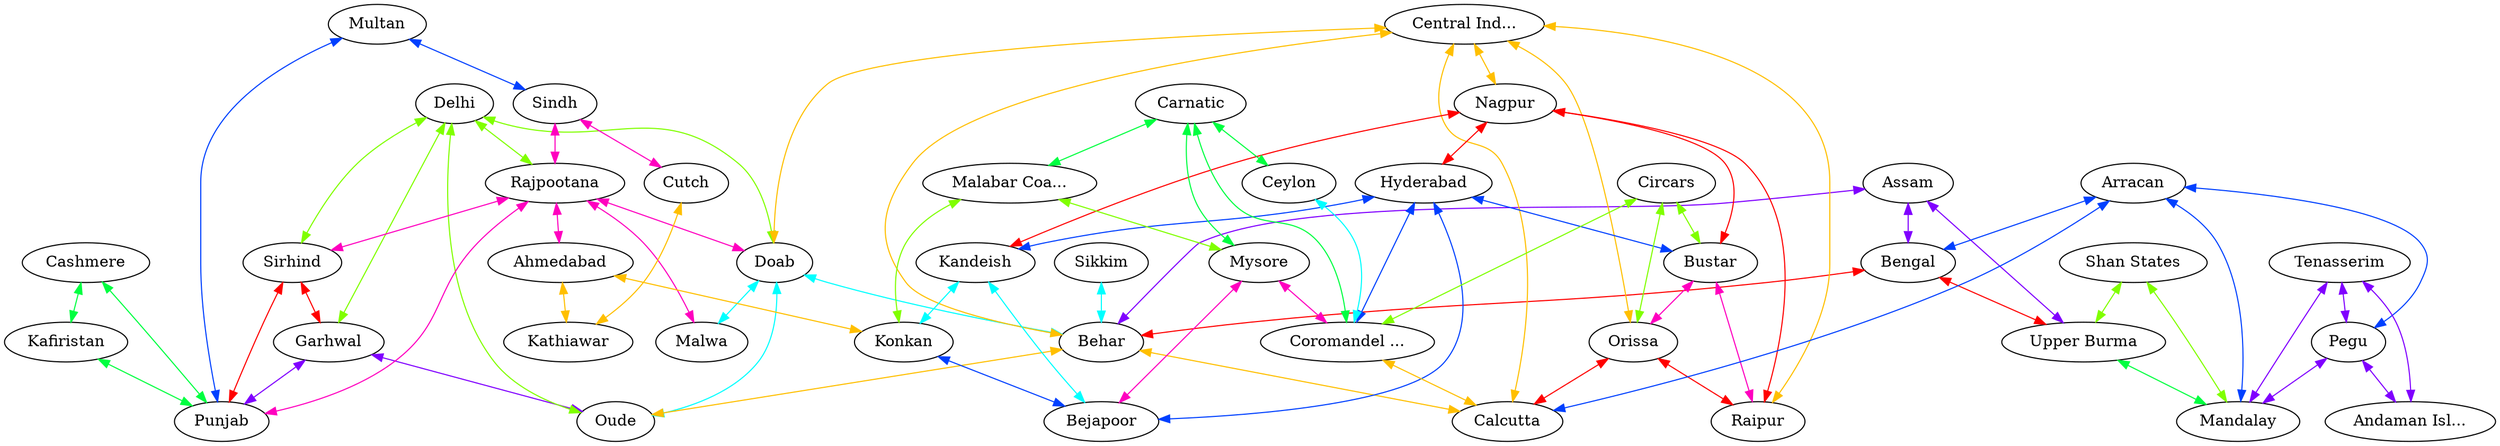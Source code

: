 graph x {
"Kafiristan" [pos="2.38888888888889,-0.958333333333333",label="Kafiristan"]
"Cashmere" [pos="3.23611111111111,-1.36111111111111",label="Cashmere"]
"Punjab" [pos="1.93055555555556,-1.91666666666667",label="Punjab"]
"Multan" [pos="1.34722222222222,-2.375",label="Multan"]
"Sirhind" [pos="2.43055555555556,-1.97222222222222",label="Sirhind"]
"Garhwal" [pos="3.43055555555556,-1.93055555555556",label="Garhwal"]
"Delhi" [pos="2.88888888888889,-2.23611111111111",label="Delhi"]
"Rajpootana" [pos="2.18055555555556,-3.04166666666667",label="Rajpootana"]
"Malwa" [pos="3.18055555555556,-3.48611111111111",label="Malwa"]
"Doab" [pos="3.625,-3.02777777777778",label="Doab"]
"Oude" [pos="3.91666666666667,-2.38888888888889",label="Oude"]
"Behar" [pos="5.26388888888889,-2.93055555555556",label="Behar"]
"Sikkim" [pos="5.61111111111111,-2.5",label="Sikkim"]
"Calcutta" [pos="5.22222222222222,-3.79166666666667",label="Calcutta"]
"Bengal" [pos="6.22222222222222,-3.36111111111111",label="Bengal"]
"Assam" [pos="6.51388888888889,-2.81944444444444",label="Assam"]
"Sindh" [pos="1.13888888888889,-3.23611111111111",label="Sindh"]
"Cutch" [pos="1.26388888888889,-3.52777777777778",label="Cutch"]
"Kathiawar" [pos="1.625,-4.01388888888889",label="Kathiawar"]
"Ahmedabad" [pos="1.98611111111111,-3.75",label="Ahmedabad"]
"Konkan" [pos="2.18055555555556,-4.48611111111111",label="Konkan"]
"Central Indian Agency" [pos="4.75,-3.86111111111111",label="Central Ind..."]
"Nagpur" [pos="3.65277777777778,-4.16666666666667",label="Nagpur"]
"Raipur" [pos="4.26388888888889,-3.97222222222222",label="Raipur"]
"Orissa" [pos="4.70833333333333,-4.15277777777778",label="Orissa"]
"Bustar" [pos="3.91666666666667,-4.47222222222222",label="Bustar"]
"Kandeish" [pos="2.79166666666667,-4.06944444444444",label="Kandeish"]
"Hyderabad" [pos="3.18055555555556,-4.77777777777778",label="Hyderabad"]
"Circars" [pos="4.5,-4.56944444444444",label="Circars"]
"Coromandel Coast" [pos="3.56944444444444,-5.70833333333333",label="Coromandel ..."]
"Ceylon" [pos="3.83333333333333,-7.36111111111111",label="Ceylon"]
"Carnatic" [pos="3.04166666666667,-6.73611111111111",label="Carnatic"]
"Malabar Coast" [pos="2.5,-5.75",label="Malabar Coa..."]
"Mysore" [pos="3.125,-6.02777777777778",label="Mysore"]
"Bejapoor" [pos="2.97222222222222,-5.16666666666667",label="Bejapoor"]
"Upper Burma" [pos="7,-3.25",label="Upper Burma"]
"Shan States" [pos="7.59722222222222,-3.625",label="Shan States"]
"Mandalay" [pos="6.94444444444444,-4.11111111111111",label="Mandalay"]
"Arracan" [pos="6.38888888888889,-3.95833333333333",label="Arracan"]
"Pegu" [pos="6.98611111111111,-4.91666666666667",label="Pegu"]
"Tenasserim" [pos="7.51388888888889,-5.22222222222222",label="Tenasserim"]
"Andaman Islands" [pos="6.18055555555556,-5.875",label="Andaman Isl..."]
"Central Indian Agency" -- "Behar" [dir="both",color="0.125,1,1"]
"Central Indian Agency" -- "Orissa" [dir="both",color="0.125,1,1"]
"Central Indian Agency" -- "Doab" [dir="both",color="0.125,1,1"]
"Central Indian Agency" -- "Calcutta" [dir="both",color="0.125,1,1"]
"Central Indian Agency" -- "Raipur" [dir="both",color="0.125,1,1"]
"Central Indian Agency" -- "Nagpur" [dir="both",color="0.125,1,1"]
"Delhi" -- "Doab" [dir="both",color="0.25,1,1"]
"Delhi" -- "Rajpootana" [dir="both",color="0.25,1,1"]
"Delhi" -- "Sirhind" [dir="both",color="0.25,1,1"]
"Delhi" -- "Oude" [dir="both",color="0.25,1,1"]
"Delhi" -- "Garhwal" [dir="both",color="0.25,1,1"]
"Carnatic" -- "Malabar Coast" [dir="both",color="0.375,1,1"]
"Carnatic" -- "Coromandel Coast" [dir="both",color="0.375,1,1"]
"Carnatic" -- "Mysore" [dir="both",color="0.375,1,1"]
"Carnatic" -- "Ceylon" [dir="both",color="0.375,1,1"]
"Sikkim" -- "Behar" [dir="both",color="0.5,1,1"]
"Multan" -- "Sindh" [dir="both",color="0.625,1,1"]
"Multan" -- "Punjab" [dir="both",color="0.625,1,1"]
"Assam" -- "Behar" [dir="both",color="0.75,1,1"]
"Assam" -- "Upper Burma" [dir="both",color="0.75,1,1"]
"Assam" -- "Bengal" [dir="both",color="0.75,1,1"]
"Sindh" -- "Cutch" [dir="both",color="0.875,1,1"]
"Sindh" -- "Rajpootana" [dir="both",color="0.875,1,1"]
"Nagpur" -- "Kandeish" [dir="both",color="1,1,1"]
"Nagpur" -- "Raipur" [dir="both",color="1,1,1"]
"Nagpur" -- "Bustar" [dir="both",color="1,1,1"]
"Nagpur" -- "Hyderabad" [dir="both",color="1,1,1"]
"Cutch" -- "Kathiawar" [dir="both",color="0.125,1,1"]
"Shan States" -- "Mandalay" [dir="both",color="0.25,1,1"]
"Shan States" -- "Upper Burma" [dir="both",color="0.25,1,1"]
"Cashmere" -- "Kafiristan" [dir="both",color="0.375,1,1"]
"Cashmere" -- "Punjab" [dir="both",color="0.375,1,1"]
"Ceylon" -- "Coromandel Coast" [dir="both",color="0.5,1,1"]
"Hyderabad" -- "Coromandel Coast" [dir="both",color="0.625,1,1"]
"Hyderabad" -- "Bejapoor" [dir="both",color="0.625,1,1"]
"Hyderabad" -- "Kandeish" [dir="both",color="0.625,1,1"]
"Hyderabad" -- "Bustar" [dir="both",color="0.625,1,1"]
"Tenasserim" -- "Andaman Islands" [dir="both",color="0.75,1,1"]
"Tenasserim" -- "Mandalay" [dir="both",color="0.75,1,1"]
"Tenasserim" -- "Pegu" [dir="both",color="0.75,1,1"]
"Rajpootana" -- "Doab" [dir="both",color="0.875,1,1"]
"Rajpootana" -- "Sirhind" [dir="both",color="0.875,1,1"]
"Rajpootana" -- "Ahmedabad" [dir="both",color="0.875,1,1"]
"Rajpootana" -- "Punjab" [dir="both",color="0.875,1,1"]
"Rajpootana" -- "Malwa" [dir="both",color="0.875,1,1"]
"Sirhind" -- "Punjab" [dir="both",color="1,1,1"]
"Sirhind" -- "Garhwal" [dir="both",color="1,1,1"]
"Ahmedabad" -- "Kathiawar" [dir="both",color="0.125,1,1"]
"Ahmedabad" -- "Konkan" [dir="both",color="0.125,1,1"]
"Circars" -- "Orissa" [dir="both",color="0.25,1,1"]
"Circars" -- "Coromandel Coast" [dir="both",color="0.25,1,1"]
"Circars" -- "Bustar" [dir="both",color="0.25,1,1"]
"Kafiristan" -- "Punjab" [dir="both",color="0.375,1,1"]
"Doab" -- "Behar" [dir="both",color="0.5,1,1"]
"Doab" -- "Oude" [dir="both",color="0.5,1,1"]
"Doab" -- "Malwa" [dir="both",color="0.5,1,1"]
"Arracan" -- "Calcutta" [dir="both",color="0.625,1,1"]
"Arracan" -- "Mandalay" [dir="both",color="0.625,1,1"]
"Arracan" -- "Bengal" [dir="both",color="0.625,1,1"]
"Arracan" -- "Pegu" [dir="both",color="0.625,1,1"]
"Garhwal" -- "Oude" [dir="both",color="0.75,1,1"]
"Garhwal" -- "Punjab" [dir="both",color="0.75,1,1"]
"Bustar" -- "Orissa" [dir="both",color="0.875,1,1"]
"Bustar" -- "Raipur" [dir="both",color="0.875,1,1"]
"Bengal" -- "Behar" [dir="both",color="1,1,1"]
"Bengal" -- "Upper Burma" [dir="both",color="1,1,1"]
"Behar" -- "Calcutta" [dir="both",color="0.125,1,1"]
"Behar" -- "Oude" [dir="both",color="0.125,1,1"]
"Malabar Coast" -- "Konkan" [dir="both",color="0.25,1,1"]
"Malabar Coast" -- "Mysore" [dir="both",color="0.25,1,1"]
"Kandeish" -- "Bejapoor" [dir="both",color="0.5,1,1"]
"Kandeish" -- "Konkan" [dir="both",color="0.5,1,1"]
"Konkan" -- "Bejapoor" [dir="both",color="0.625,1,1"]
"Pegu" -- "Andaman Islands" [dir="both",color="0.75,1,1"]
"Pegu" -- "Mandalay" [dir="both",color="0.75,1,1"]
"Mysore" -- "Coromandel Coast" [dir="both",color="0.875,1,1"]
"Mysore" -- "Bejapoor" [dir="both",color="0.875,1,1"]
"Orissa" -- "Calcutta" [dir="both",color="1,1,1"]
"Orissa" -- "Raipur" [dir="both",color="1,1,1"]
"Coromandel Coast" -- "Calcutta" [dir="both",color="0.125,1,1"]
"Upper Burma" -- "Mandalay" [dir="both",color="0.375,1,1"]
}
